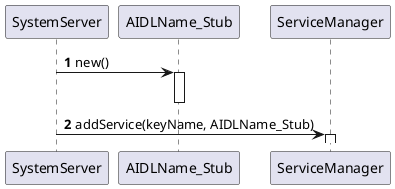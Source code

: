 @startuml
'https://plantuml.com/sequence-diagram

autonumber

SystemServer -> AIDLName_Stub: new()
activate AIDLName_Stub
deactivate AIDLName_Stub
SystemServer -> ServiceManager: addService(keyName, AIDLName_Stub)
activate ServiceManager


@enduml